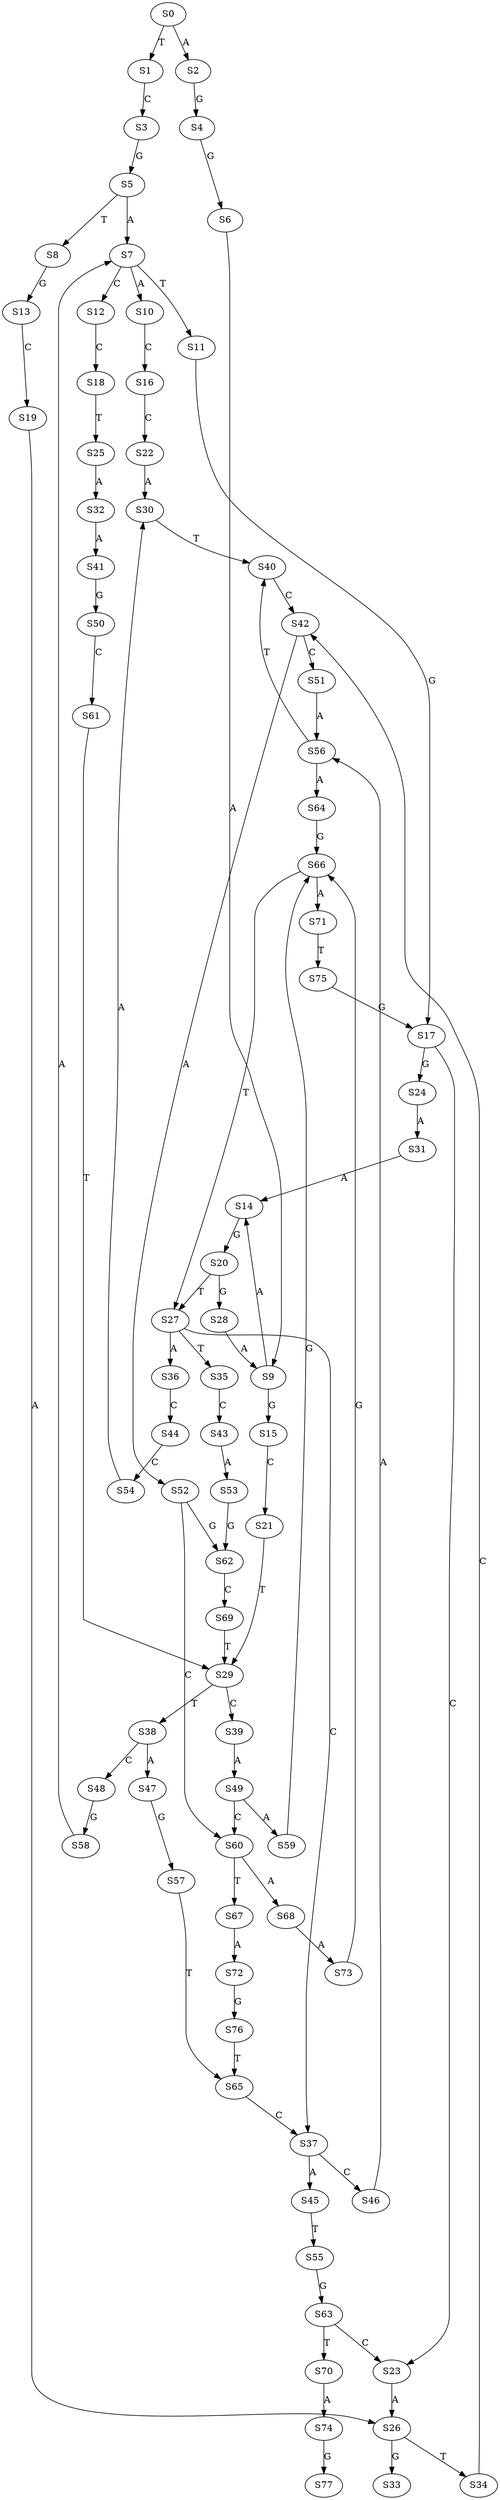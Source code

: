 strict digraph  {
	S0 -> S1 [ label = T ];
	S0 -> S2 [ label = A ];
	S1 -> S3 [ label = C ];
	S2 -> S4 [ label = G ];
	S3 -> S5 [ label = G ];
	S4 -> S6 [ label = G ];
	S5 -> S7 [ label = A ];
	S5 -> S8 [ label = T ];
	S6 -> S9 [ label = A ];
	S7 -> S10 [ label = A ];
	S7 -> S11 [ label = T ];
	S7 -> S12 [ label = C ];
	S8 -> S13 [ label = G ];
	S9 -> S14 [ label = A ];
	S9 -> S15 [ label = G ];
	S10 -> S16 [ label = C ];
	S11 -> S17 [ label = G ];
	S12 -> S18 [ label = C ];
	S13 -> S19 [ label = C ];
	S14 -> S20 [ label = G ];
	S15 -> S21 [ label = C ];
	S16 -> S22 [ label = C ];
	S17 -> S23 [ label = C ];
	S17 -> S24 [ label = G ];
	S18 -> S25 [ label = T ];
	S19 -> S26 [ label = A ];
	S20 -> S27 [ label = T ];
	S20 -> S28 [ label = G ];
	S21 -> S29 [ label = T ];
	S22 -> S30 [ label = A ];
	S23 -> S26 [ label = A ];
	S24 -> S31 [ label = A ];
	S25 -> S32 [ label = A ];
	S26 -> S33 [ label = G ];
	S26 -> S34 [ label = T ];
	S27 -> S35 [ label = T ];
	S27 -> S36 [ label = A ];
	S27 -> S37 [ label = C ];
	S28 -> S9 [ label = A ];
	S29 -> S38 [ label = T ];
	S29 -> S39 [ label = C ];
	S30 -> S40 [ label = T ];
	S31 -> S14 [ label = A ];
	S32 -> S41 [ label = A ];
	S34 -> S42 [ label = C ];
	S35 -> S43 [ label = C ];
	S36 -> S44 [ label = C ];
	S37 -> S45 [ label = A ];
	S37 -> S46 [ label = C ];
	S38 -> S47 [ label = A ];
	S38 -> S48 [ label = C ];
	S39 -> S49 [ label = A ];
	S40 -> S42 [ label = C ];
	S41 -> S50 [ label = G ];
	S42 -> S51 [ label = C ];
	S42 -> S52 [ label = A ];
	S43 -> S53 [ label = A ];
	S44 -> S54 [ label = C ];
	S45 -> S55 [ label = T ];
	S46 -> S56 [ label = A ];
	S47 -> S57 [ label = G ];
	S48 -> S58 [ label = G ];
	S49 -> S59 [ label = A ];
	S49 -> S60 [ label = C ];
	S50 -> S61 [ label = C ];
	S51 -> S56 [ label = A ];
	S52 -> S60 [ label = C ];
	S52 -> S62 [ label = G ];
	S53 -> S62 [ label = G ];
	S54 -> S30 [ label = A ];
	S55 -> S63 [ label = G ];
	S56 -> S64 [ label = A ];
	S56 -> S40 [ label = T ];
	S57 -> S65 [ label = T ];
	S58 -> S7 [ label = A ];
	S59 -> S66 [ label = G ];
	S60 -> S67 [ label = T ];
	S60 -> S68 [ label = A ];
	S61 -> S29 [ label = T ];
	S62 -> S69 [ label = C ];
	S63 -> S23 [ label = C ];
	S63 -> S70 [ label = T ];
	S64 -> S66 [ label = G ];
	S65 -> S37 [ label = C ];
	S66 -> S27 [ label = T ];
	S66 -> S71 [ label = A ];
	S67 -> S72 [ label = A ];
	S68 -> S73 [ label = A ];
	S69 -> S29 [ label = T ];
	S70 -> S74 [ label = A ];
	S71 -> S75 [ label = T ];
	S72 -> S76 [ label = G ];
	S73 -> S66 [ label = G ];
	S74 -> S77 [ label = G ];
	S75 -> S17 [ label = G ];
	S76 -> S65 [ label = T ];
}
